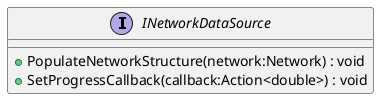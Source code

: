 @startuml
interface INetworkDataSource {
    + PopulateNetworkStructure(network:Network) : void
    + SetProgressCallback(callback:Action<double>) : void
}
@enduml
